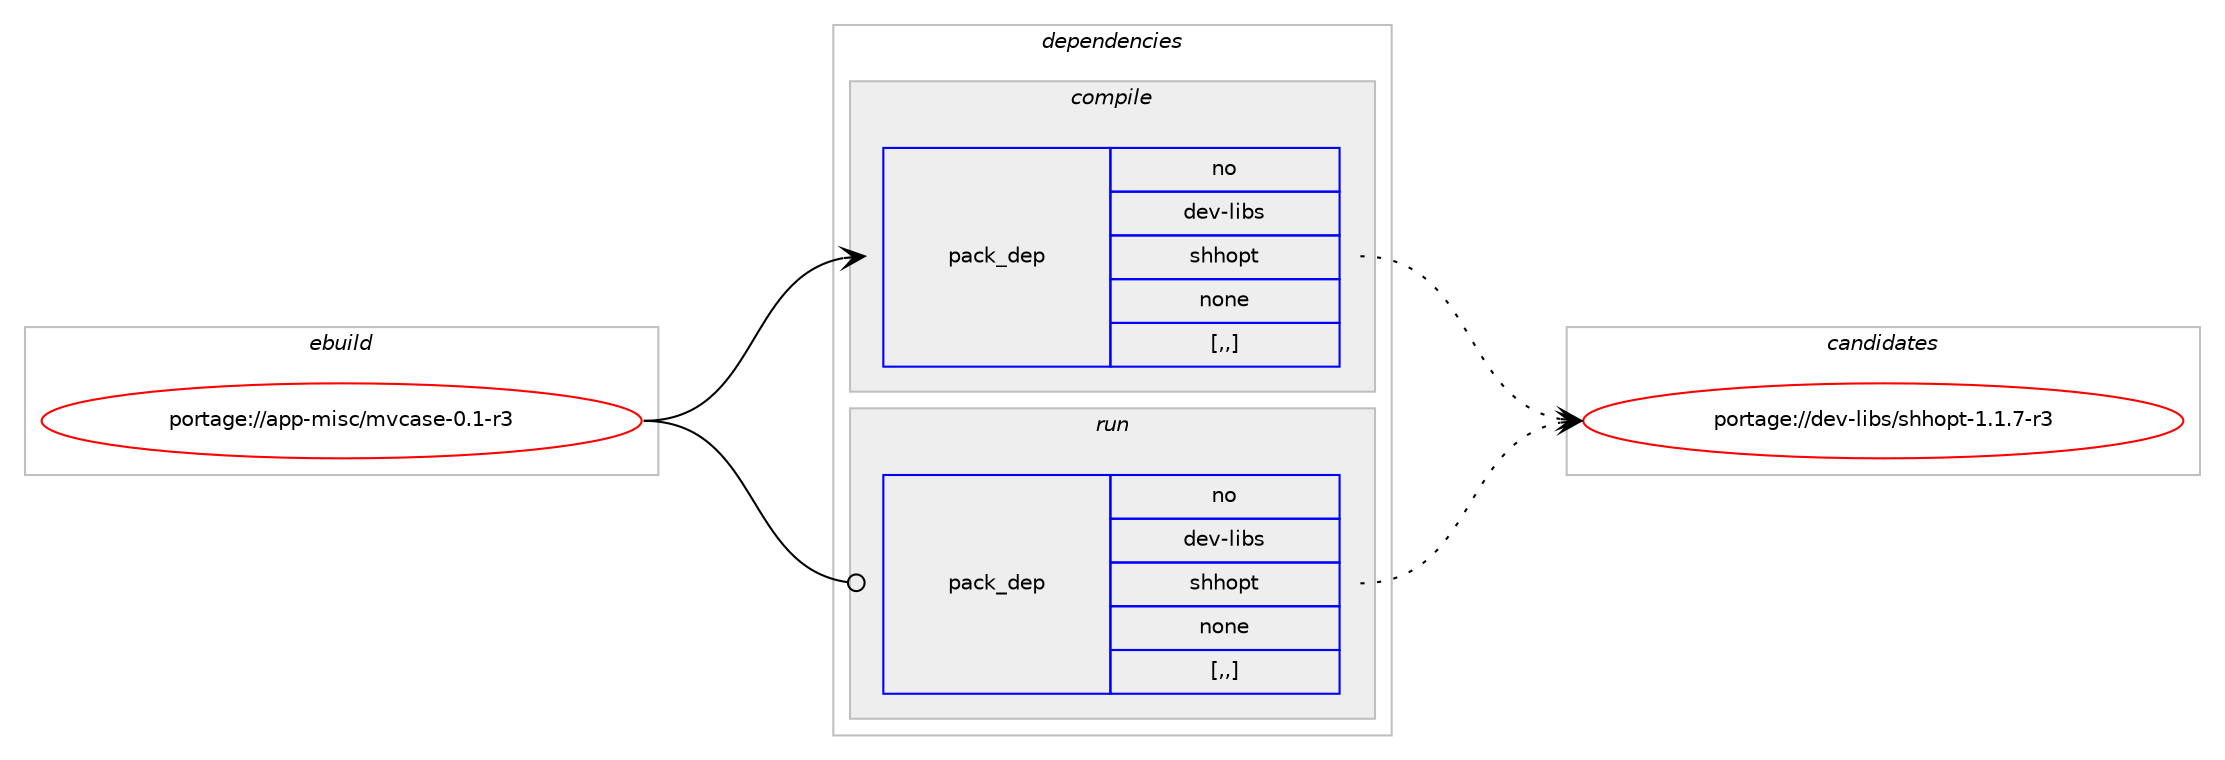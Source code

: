digraph prolog {

# *************
# Graph options
# *************

newrank=true;
concentrate=true;
compound=true;
graph [rankdir=LR,fontname=Helvetica,fontsize=10,ranksep=1.5];#, ranksep=2.5, nodesep=0.2];
edge  [arrowhead=vee];
node  [fontname=Helvetica,fontsize=10];

# **********
# The ebuild
# **********

subgraph cluster_leftcol {
color=gray;
rank=same;
label=<<i>ebuild</i>>;
id [label="portage://app-misc/mvcase-0.1-r3", color=red, width=4, href="../app-misc/mvcase-0.1-r3.svg"];
}

# ****************
# The dependencies
# ****************

subgraph cluster_midcol {
color=gray;
label=<<i>dependencies</i>>;
subgraph cluster_compile {
fillcolor="#eeeeee";
style=filled;
label=<<i>compile</i>>;
subgraph pack28979 {
dependency41347 [label=<<TABLE BORDER="0" CELLBORDER="1" CELLSPACING="0" CELLPADDING="4" WIDTH="220"><TR><TD ROWSPAN="6" CELLPADDING="30">pack_dep</TD></TR><TR><TD WIDTH="110">no</TD></TR><TR><TD>dev-libs</TD></TR><TR><TD>shhopt</TD></TR><TR><TD>none</TD></TR><TR><TD>[,,]</TD></TR></TABLE>>, shape=none, color=blue];
}
id:e -> dependency41347:w [weight=20,style="solid",arrowhead="vee"];
}
subgraph cluster_compileandrun {
fillcolor="#eeeeee";
style=filled;
label=<<i>compile and run</i>>;
}
subgraph cluster_run {
fillcolor="#eeeeee";
style=filled;
label=<<i>run</i>>;
subgraph pack28980 {
dependency41348 [label=<<TABLE BORDER="0" CELLBORDER="1" CELLSPACING="0" CELLPADDING="4" WIDTH="220"><TR><TD ROWSPAN="6" CELLPADDING="30">pack_dep</TD></TR><TR><TD WIDTH="110">no</TD></TR><TR><TD>dev-libs</TD></TR><TR><TD>shhopt</TD></TR><TR><TD>none</TD></TR><TR><TD>[,,]</TD></TR></TABLE>>, shape=none, color=blue];
}
id:e -> dependency41348:w [weight=20,style="solid",arrowhead="odot"];
}
}

# **************
# The candidates
# **************

subgraph cluster_choices {
rank=same;
color=gray;
label=<<i>candidates</i>>;

subgraph choice28979 {
color=black;
nodesep=1;
choice1001011184510810598115471151041041111121164549464946554511451 [label="portage://dev-libs/shhopt-1.1.7-r3", color=red, width=4,href="../dev-libs/shhopt-1.1.7-r3.svg"];
dependency41347:e -> choice1001011184510810598115471151041041111121164549464946554511451:w [style=dotted,weight="100"];
}
subgraph choice28980 {
color=black;
nodesep=1;
choice1001011184510810598115471151041041111121164549464946554511451 [label="portage://dev-libs/shhopt-1.1.7-r3", color=red, width=4,href="../dev-libs/shhopt-1.1.7-r3.svg"];
dependency41348:e -> choice1001011184510810598115471151041041111121164549464946554511451:w [style=dotted,weight="100"];
}
}

}
